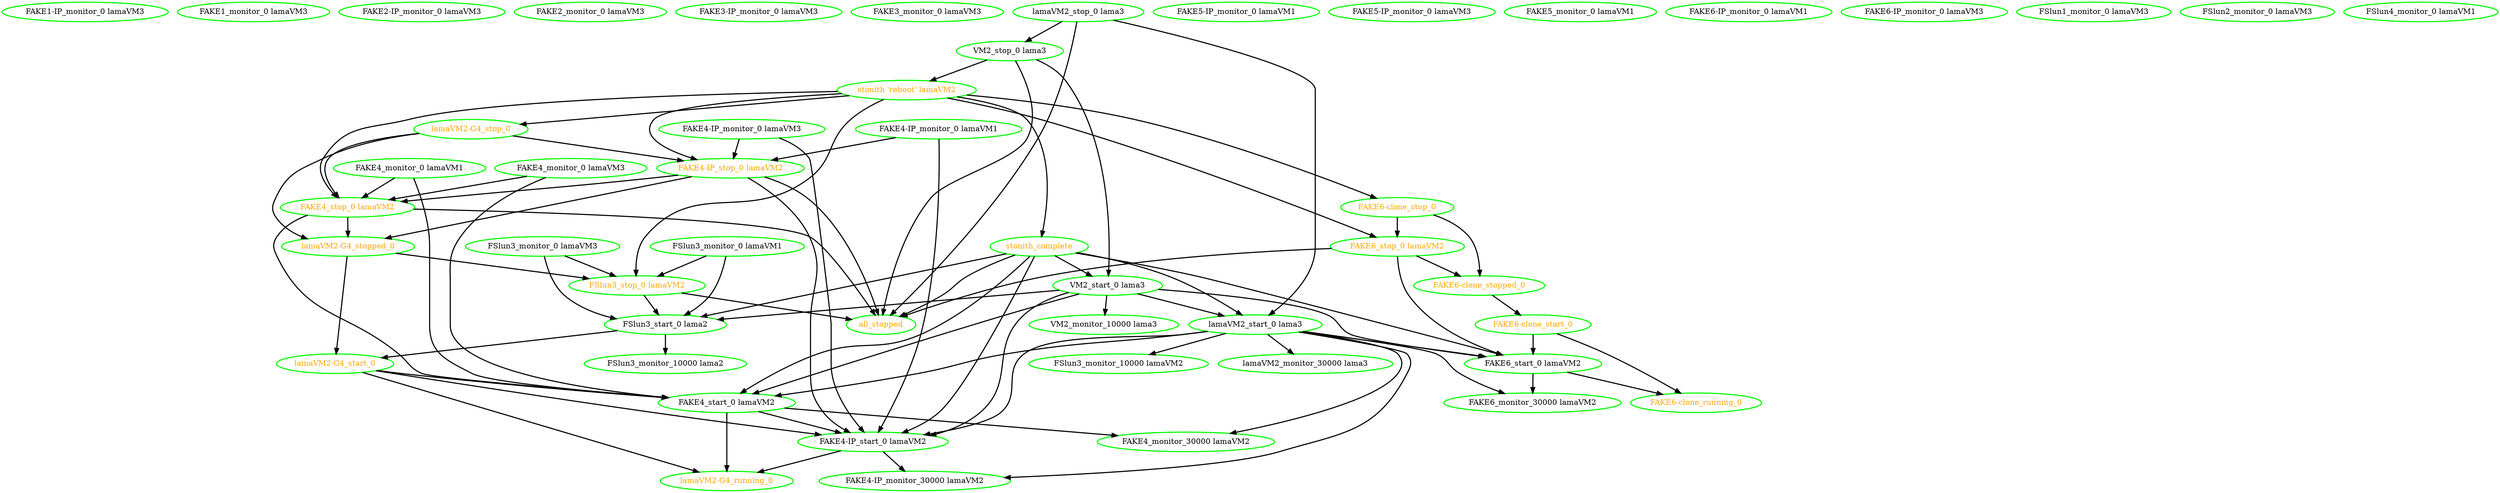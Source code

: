 digraph "g" {
"FAKE1-IP_monitor_0 lamaVM3" [ style=bold color="green" fontcolor="black"]
"FAKE1_monitor_0 lamaVM3" [ style=bold color="green" fontcolor="black"]
"FAKE2-IP_monitor_0 lamaVM3" [ style=bold color="green" fontcolor="black"]
"FAKE2_monitor_0 lamaVM3" [ style=bold color="green" fontcolor="black"]
"FAKE3-IP_monitor_0 lamaVM3" [ style=bold color="green" fontcolor="black"]
"FAKE3_monitor_0 lamaVM3" [ style=bold color="green" fontcolor="black"]
"FAKE4-IP_monitor_0 lamaVM1" -> "FAKE4-IP_start_0 lamaVM2" [ style = bold]
"FAKE4-IP_monitor_0 lamaVM1" -> "FAKE4-IP_stop_0 lamaVM2" [ style = bold]
"FAKE4-IP_monitor_0 lamaVM1" [ style=bold color="green" fontcolor="black"]
"FAKE4-IP_monitor_0 lamaVM3" -> "FAKE4-IP_start_0 lamaVM2" [ style = bold]
"FAKE4-IP_monitor_0 lamaVM3" -> "FAKE4-IP_stop_0 lamaVM2" [ style = bold]
"FAKE4-IP_monitor_0 lamaVM3" [ style=bold color="green" fontcolor="black"]
"FAKE4-IP_monitor_30000 lamaVM2" [ style=bold color="green" fontcolor="black"]
"FAKE4-IP_start_0 lamaVM2" -> "FAKE4-IP_monitor_30000 lamaVM2" [ style = bold]
"FAKE4-IP_start_0 lamaVM2" -> "lamaVM2-G4_running_0" [ style = bold]
"FAKE4-IP_start_0 lamaVM2" [ style=bold color="green" fontcolor="black"]
"FAKE4-IP_stop_0 lamaVM2" -> "FAKE4-IP_start_0 lamaVM2" [ style = bold]
"FAKE4-IP_stop_0 lamaVM2" -> "FAKE4_stop_0 lamaVM2" [ style = bold]
"FAKE4-IP_stop_0 lamaVM2" -> "all_stopped" [ style = bold]
"FAKE4-IP_stop_0 lamaVM2" -> "lamaVM2-G4_stopped_0" [ style = bold]
"FAKE4-IP_stop_0 lamaVM2" [ style=bold color="green" fontcolor="orange"]
"FAKE4_monitor_0 lamaVM1" -> "FAKE4_start_0 lamaVM2" [ style = bold]
"FAKE4_monitor_0 lamaVM1" -> "FAKE4_stop_0 lamaVM2" [ style = bold]
"FAKE4_monitor_0 lamaVM1" [ style=bold color="green" fontcolor="black"]
"FAKE4_monitor_0 lamaVM3" -> "FAKE4_start_0 lamaVM2" [ style = bold]
"FAKE4_monitor_0 lamaVM3" -> "FAKE4_stop_0 lamaVM2" [ style = bold]
"FAKE4_monitor_0 lamaVM3" [ style=bold color="green" fontcolor="black"]
"FAKE4_monitor_30000 lamaVM2" [ style=bold color="green" fontcolor="black"]
"FAKE4_start_0 lamaVM2" -> "FAKE4-IP_start_0 lamaVM2" [ style = bold]
"FAKE4_start_0 lamaVM2" -> "FAKE4_monitor_30000 lamaVM2" [ style = bold]
"FAKE4_start_0 lamaVM2" -> "lamaVM2-G4_running_0" [ style = bold]
"FAKE4_start_0 lamaVM2" [ style=bold color="green" fontcolor="black"]
"FAKE4_stop_0 lamaVM2" -> "FAKE4_start_0 lamaVM2" [ style = bold]
"FAKE4_stop_0 lamaVM2" -> "all_stopped" [ style = bold]
"FAKE4_stop_0 lamaVM2" -> "lamaVM2-G4_stopped_0" [ style = bold]
"FAKE4_stop_0 lamaVM2" [ style=bold color="green" fontcolor="orange"]
"FAKE5-IP_monitor_0 lamaVM1" [ style=bold color="green" fontcolor="black"]
"FAKE5-IP_monitor_0 lamaVM3" [ style=bold color="green" fontcolor="black"]
"FAKE5_monitor_0 lamaVM1" [ style=bold color="green" fontcolor="black"]
"FAKE6-IP_monitor_0 lamaVM1" [ style=bold color="green" fontcolor="black"]
"FAKE6-IP_monitor_0 lamaVM3" [ style=bold color="green" fontcolor="black"]
"FAKE6-clone_running_0" [ style=bold color="green" fontcolor="orange"]
"FAKE6-clone_start_0" -> "FAKE6-clone_running_0" [ style = bold]
"FAKE6-clone_start_0" -> "FAKE6_start_0 lamaVM2" [ style = bold]
"FAKE6-clone_start_0" [ style=bold color="green" fontcolor="orange"]
"FAKE6-clone_stop_0" -> "FAKE6-clone_stopped_0" [ style = bold]
"FAKE6-clone_stop_0" -> "FAKE6_stop_0 lamaVM2" [ style = bold]
"FAKE6-clone_stop_0" [ style=bold color="green" fontcolor="orange"]
"FAKE6-clone_stopped_0" -> "FAKE6-clone_start_0" [ style = bold]
"FAKE6-clone_stopped_0" [ style=bold color="green" fontcolor="orange"]
"FAKE6_monitor_30000 lamaVM2" [ style=bold color="green" fontcolor="black"]
"FAKE6_start_0 lamaVM2" -> "FAKE6-clone_running_0" [ style = bold]
"FAKE6_start_0 lamaVM2" -> "FAKE6_monitor_30000 lamaVM2" [ style = bold]
"FAKE6_start_0 lamaVM2" [ style=bold color="green" fontcolor="black"]
"FAKE6_stop_0 lamaVM2" -> "FAKE6-clone_stopped_0" [ style = bold]
"FAKE6_stop_0 lamaVM2" -> "FAKE6_start_0 lamaVM2" [ style = bold]
"FAKE6_stop_0 lamaVM2" -> "all_stopped" [ style = bold]
"FAKE6_stop_0 lamaVM2" [ style=bold color="green" fontcolor="orange"]
"FSlun1_monitor_0 lamaVM3" [ style=bold color="green" fontcolor="black"]
"FSlun2_monitor_0 lamaVM3" [ style=bold color="green" fontcolor="black"]
"FSlun3_monitor_0 lamaVM1" -> "FSlun3_start_0 lama2" [ style = bold]
"FSlun3_monitor_0 lamaVM1" -> "FSlun3_stop_0 lamaVM2" [ style = bold]
"FSlun3_monitor_0 lamaVM1" [ style=bold color="green" fontcolor="black"]
"FSlun3_monitor_0 lamaVM3" -> "FSlun3_start_0 lama2" [ style = bold]
"FSlun3_monitor_0 lamaVM3" -> "FSlun3_stop_0 lamaVM2" [ style = bold]
"FSlun3_monitor_0 lamaVM3" [ style=bold color="green" fontcolor="black"]
"FSlun3_monitor_10000 lama2" [ style=bold color="green" fontcolor="black"]
"FSlun3_monitor_10000 lamaVM2" [ style=bold color="green" fontcolor="black"]
"FSlun3_start_0 lama2" -> "FSlun3_monitor_10000 lama2" [ style = bold]
"FSlun3_start_0 lama2" -> "lamaVM2-G4_start_0" [ style = bold]
"FSlun3_start_0 lama2" [ style=bold color="green" fontcolor="black"]
"FSlun3_stop_0 lamaVM2" -> "FSlun3_start_0 lama2" [ style = bold]
"FSlun3_stop_0 lamaVM2" -> "all_stopped" [ style = bold]
"FSlun3_stop_0 lamaVM2" [ style=bold color="green" fontcolor="orange"]
"FSlun4_monitor_0 lamaVM1" [ style=bold color="green" fontcolor="black"]
"VM2_monitor_10000 lama3" [ style=bold color="green" fontcolor="black"]
"VM2_start_0 lama3" -> "FAKE4-IP_start_0 lamaVM2" [ style = bold]
"VM2_start_0 lama3" -> "FAKE4_start_0 lamaVM2" [ style = bold]
"VM2_start_0 lama3" -> "FAKE6_start_0 lamaVM2" [ style = bold]
"VM2_start_0 lama3" -> "FSlun3_start_0 lama2" [ style = bold]
"VM2_start_0 lama3" -> "VM2_monitor_10000 lama3" [ style = bold]
"VM2_start_0 lama3" -> "lamaVM2_start_0 lama3" [ style = bold]
"VM2_start_0 lama3" [ style=bold color="green" fontcolor="black"]
"VM2_stop_0 lama3" -> "VM2_start_0 lama3" [ style = bold]
"VM2_stop_0 lama3" -> "all_stopped" [ style = bold]
"VM2_stop_0 lama3" -> "stonith 'reboot' lamaVM2" [ style = bold]
"VM2_stop_0 lama3" [ style=bold color="green" fontcolor="black"]
"all_stopped" [ style=bold color="green" fontcolor="orange"]
"lamaVM2-G4_running_0" [ style=bold color="green" fontcolor="orange"]
"lamaVM2-G4_start_0" -> "FAKE4-IP_start_0 lamaVM2" [ style = bold]
"lamaVM2-G4_start_0" -> "FAKE4_start_0 lamaVM2" [ style = bold]
"lamaVM2-G4_start_0" -> "lamaVM2-G4_running_0" [ style = bold]
"lamaVM2-G4_start_0" [ style=bold color="green" fontcolor="orange"]
"lamaVM2-G4_stop_0" -> "FAKE4-IP_stop_0 lamaVM2" [ style = bold]
"lamaVM2-G4_stop_0" -> "FAKE4_stop_0 lamaVM2" [ style = bold]
"lamaVM2-G4_stop_0" -> "lamaVM2-G4_stopped_0" [ style = bold]
"lamaVM2-G4_stop_0" [ style=bold color="green" fontcolor="orange"]
"lamaVM2-G4_stopped_0" -> "FSlun3_stop_0 lamaVM2" [ style = bold]
"lamaVM2-G4_stopped_0" -> "lamaVM2-G4_start_0" [ style = bold]
"lamaVM2-G4_stopped_0" [ style=bold color="green" fontcolor="orange"]
"lamaVM2_monitor_30000 lama3" [ style=bold color="green" fontcolor="black"]
"lamaVM2_start_0 lama3" -> "FAKE4-IP_monitor_30000 lamaVM2" [ style = bold]
"lamaVM2_start_0 lama3" -> "FAKE4-IP_start_0 lamaVM2" [ style = bold]
"lamaVM2_start_0 lama3" -> "FAKE4_monitor_30000 lamaVM2" [ style = bold]
"lamaVM2_start_0 lama3" -> "FAKE4_start_0 lamaVM2" [ style = bold]
"lamaVM2_start_0 lama3" -> "FAKE6_monitor_30000 lamaVM2" [ style = bold]
"lamaVM2_start_0 lama3" -> "FAKE6_start_0 lamaVM2" [ style = bold]
"lamaVM2_start_0 lama3" -> "FSlun3_monitor_10000 lamaVM2" [ style = bold]
"lamaVM2_start_0 lama3" -> "lamaVM2_monitor_30000 lama3" [ style = bold]
"lamaVM2_start_0 lama3" [ style=bold color="green" fontcolor="black"]
"lamaVM2_stop_0 lama3" -> "VM2_stop_0 lama3" [ style = bold]
"lamaVM2_stop_0 lama3" -> "all_stopped" [ style = bold]
"lamaVM2_stop_0 lama3" -> "lamaVM2_start_0 lama3" [ style = bold]
"lamaVM2_stop_0 lama3" [ style=bold color="green" fontcolor="black"]
"stonith 'reboot' lamaVM2" -> "FAKE4-IP_stop_0 lamaVM2" [ style = bold]
"stonith 'reboot' lamaVM2" -> "FAKE4_stop_0 lamaVM2" [ style = bold]
"stonith 'reboot' lamaVM2" -> "FAKE6-clone_stop_0" [ style = bold]
"stonith 'reboot' lamaVM2" -> "FAKE6_stop_0 lamaVM2" [ style = bold]
"stonith 'reboot' lamaVM2" -> "FSlun3_stop_0 lamaVM2" [ style = bold]
"stonith 'reboot' lamaVM2" -> "lamaVM2-G4_stop_0" [ style = bold]
"stonith 'reboot' lamaVM2" -> "stonith_complete" [ style = bold]
"stonith 'reboot' lamaVM2" [ style=bold color="green" fontcolor="orange"]
"stonith_complete" -> "FAKE4-IP_start_0 lamaVM2" [ style = bold]
"stonith_complete" -> "FAKE4_start_0 lamaVM2" [ style = bold]
"stonith_complete" -> "FAKE6_start_0 lamaVM2" [ style = bold]
"stonith_complete" -> "FSlun3_start_0 lama2" [ style = bold]
"stonith_complete" -> "VM2_start_0 lama3" [ style = bold]
"stonith_complete" -> "all_stopped" [ style = bold]
"stonith_complete" -> "lamaVM2_start_0 lama3" [ style = bold]
"stonith_complete" [ style=bold color="green" fontcolor="orange"]
}
